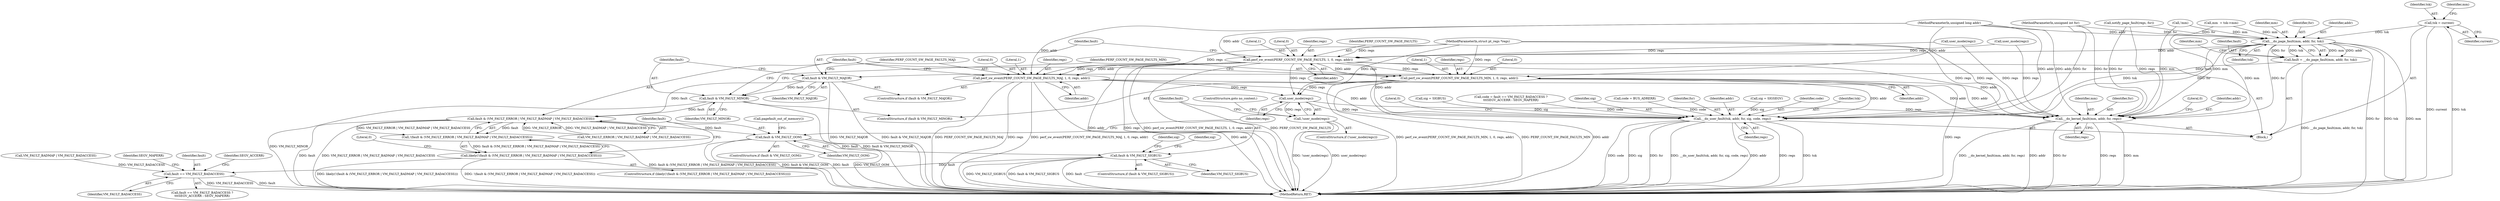 digraph "0_linux_a8b0ca17b80e92faab46ee7179ba9e99ccb61233_6@pointer" {
"1000124" [label="(Call,tsk = current)"];
"1000178" [label="(Call,__do_page_fault(mm, addr, fsr, tsk))"];
"1000176" [label="(Call,fault = __do_page_fault(mm, addr, fsr, tsk))"];
"1000195" [label="(Call,fault & VM_FAULT_MAJOR)"];
"1000206" [label="(Call,fault & VM_FAULT_MINOR)"];
"1000218" [label="(Call,fault & (VM_FAULT_ERROR | VM_FAULT_BADMAP | VM_FAULT_BADACCESS))"];
"1000217" [label="(Call,!(fault & (VM_FAULT_ERROR | VM_FAULT_BADMAP | VM_FAULT_BADACCESS)))"];
"1000216" [label="(Call,likely(!(fault & (VM_FAULT_ERROR | VM_FAULT_BADMAP | VM_FAULT_BADACCESS))))"];
"1000228" [label="(Call,fault & VM_FAULT_OOM)"];
"1000241" [label="(Call,fault & VM_FAULT_SIGBUS)"];
"1000259" [label="(Call,fault == VM_FAULT_BADACCESS)"];
"1000188" [label="(Call,perf_sw_event(PERF_COUNT_SW_PAGE_FAULTS, 1, 0, regs, addr))"];
"1000198" [label="(Call,perf_sw_event(PERF_COUNT_SW_PAGE_FAULTS_MAJ, 1, 0, regs, addr))"];
"1000237" [label="(Call,user_mode(regs))"];
"1000236" [label="(Call,!user_mode(regs))"];
"1000264" [label="(Call,__do_user_fault(tsk, addr, fsr, sig, code, regs))"];
"1000274" [label="(Call,__do_kernel_fault(mm, addr, fsr, regs))"];
"1000209" [label="(Call,perf_sw_event(PERF_COUNT_SW_PAGE_FAULTS_MIN, 1, 0, regs, addr))"];
"1000179" [label="(Identifier,mm)"];
"1000227" [label="(ControlStructure,if (fault & VM_FAULT_OOM))"];
"1000239" [label="(ControlStructure,goto no_context;)"];
"1000193" [label="(Identifier,addr)"];
"1000272" [label="(Literal,0)"];
"1000230" [label="(Identifier,VM_FAULT_OOM)"];
"1000275" [label="(Identifier,mm)"];
"1000209" [label="(Call,perf_sw_event(PERF_COUNT_SW_PAGE_FAULTS_MIN, 1, 0, regs, addr))"];
"1000124" [label="(Call,tsk = current)"];
"1000235" [label="(ControlStructure,if (!user_mode(regs)))"];
"1000194" [label="(ControlStructure,if (fault & VM_FAULT_MAJOR))"];
"1000208" [label="(Identifier,VM_FAULT_MINOR)"];
"1000277" [label="(Identifier,fsr)"];
"1000182" [label="(Identifier,tsk)"];
"1000218" [label="(Call,fault & (VM_FAULT_ERROR | VM_FAULT_BADMAP | VM_FAULT_BADACCESS))"];
"1000190" [label="(Literal,1)"];
"1000126" [label="(Identifier,current)"];
"1000232" [label="(Call,pagefault_out_of_memory())"];
"1000263" [label="(Identifier,SEGV_MAPERR)"];
"1000217" [label="(Call,!(fault & (VM_FAULT_ERROR | VM_FAULT_BADMAP | VM_FAULT_BADACCESS)))"];
"1000260" [label="(Identifier,fault)"];
"1000125" [label="(Identifier,tsk)"];
"1000245" [label="(Call,sig = SIGBUS)"];
"1000262" [label="(Identifier,SEGV_ACCERR)"];
"1000215" [label="(ControlStructure,if (likely(!(fault & (VM_FAULT_ERROR | VM_FAULT_BADMAP | VM_FAULT_BADACCESS)))))"];
"1000127" [label="(Call,mm  = tsk->mm)"];
"1000196" [label="(Identifier,fault)"];
"1000181" [label="(Identifier,fsr)"];
"1000111" [label="(MethodParameterIn,struct pt_regs *regs)"];
"1000261" [label="(Identifier,VM_FAULT_BADACCESS)"];
"1000191" [label="(Literal,0)"];
"1000212" [label="(Literal,0)"];
"1000281" [label="(MethodReturn,RET)"];
"1000195" [label="(Call,fault & VM_FAULT_MAJOR)"];
"1000112" [label="(Block,)"];
"1000237" [label="(Call,user_mode(regs))"];
"1000203" [label="(Identifier,addr)"];
"1000192" [label="(Identifier,regs)"];
"1000205" [label="(ControlStructure,if (fault & VM_FAULT_MINOR))"];
"1000264" [label="(Call,__do_user_fault(tsk, addr, fsr, sig, code, regs))"];
"1000256" [label="(Call,code = fault == VM_FAULT_BADACCESS ?\n\t\t\tSEGV_ACCERR : SEGV_MAPERR)"];
"1000236" [label="(Call,!user_mode(regs))"];
"1000242" [label="(Identifier,fault)"];
"1000202" [label="(Identifier,regs)"];
"1000149" [label="(Call,user_mode(regs))"];
"1000210" [label="(Identifier,PERF_COUNT_SW_PAGE_FAULTS_MIN)"];
"1000109" [label="(MethodParameterIn,unsigned long addr)"];
"1000278" [label="(Identifier,regs)"];
"1000258" [label="(Call,fault == VM_FAULT_BADACCESS ?\n\t\t\tSEGV_ACCERR : SEGV_MAPERR)"];
"1000180" [label="(Identifier,addr)"];
"1000270" [label="(Identifier,regs)"];
"1000201" [label="(Literal,0)"];
"1000268" [label="(Identifier,sig)"];
"1000214" [label="(Identifier,addr)"];
"1000228" [label="(Call,fault & VM_FAULT_OOM)"];
"1000219" [label="(Identifier,fault)"];
"1000229" [label="(Identifier,fault)"];
"1000240" [label="(ControlStructure,if (fault & VM_FAULT_SIGBUS))"];
"1000243" [label="(Identifier,VM_FAULT_SIGBUS)"];
"1000246" [label="(Identifier,sig)"];
"1000248" [label="(Call,code = BUS_ADRERR)"];
"1000189" [label="(Identifier,PERF_COUNT_SW_PAGE_FAULTS)"];
"1000198" [label="(Call,perf_sw_event(PERF_COUNT_SW_PAGE_FAULTS_MAJ, 1, 0, regs, addr))"];
"1000110" [label="(MethodParameterIn,unsigned int fsr)"];
"1000259" [label="(Call,fault == VM_FAULT_BADACCESS)"];
"1000238" [label="(Identifier,regs)"];
"1000119" [label="(Call,notify_page_fault(regs, fsr))"];
"1000280" [label="(Literal,0)"];
"1000267" [label="(Identifier,fsr)"];
"1000206" [label="(Call,fault & VM_FAULT_MINOR)"];
"1000128" [label="(Identifier,mm)"];
"1000211" [label="(Literal,1)"];
"1000241" [label="(Call,fault & VM_FAULT_SIGBUS)"];
"1000266" [label="(Identifier,addr)"];
"1000186" [label="(Identifier,mm)"];
"1000213" [label="(Identifier,regs)"];
"1000226" [label="(Literal,0)"];
"1000274" [label="(Call,__do_kernel_fault(mm, addr, fsr, regs))"];
"1000216" [label="(Call,likely(!(fault & (VM_FAULT_ERROR | VM_FAULT_BADMAP | VM_FAULT_BADACCESS))))"];
"1000178" [label="(Call,__do_page_fault(mm, addr, fsr, tsk))"];
"1000199" [label="(Identifier,PERF_COUNT_SW_PAGE_FAULTS_MAJ)"];
"1000177" [label="(Identifier,fault)"];
"1000188" [label="(Call,perf_sw_event(PERF_COUNT_SW_PAGE_FAULTS, 1, 0, regs, addr))"];
"1000276" [label="(Identifier,addr)"];
"1000220" [label="(Call,VM_FAULT_ERROR | VM_FAULT_BADMAP | VM_FAULT_BADACCESS)"];
"1000200" [label="(Literal,1)"];
"1000207" [label="(Identifier,fault)"];
"1000176" [label="(Call,fault = __do_page_fault(mm, addr, fsr, tsk))"];
"1000253" [label="(Call,sig = SIGSEGV)"];
"1000197" [label="(Identifier,VM_FAULT_MAJOR)"];
"1000222" [label="(Call,VM_FAULT_BADMAP | VM_FAULT_BADACCESS)"];
"1000135" [label="(Call,!mm)"];
"1000168" [label="(Call,user_mode(regs))"];
"1000269" [label="(Identifier,code)"];
"1000254" [label="(Identifier,sig)"];
"1000265" [label="(Identifier,tsk)"];
"1000124" -> "1000112"  [label="AST: "];
"1000124" -> "1000126"  [label="CFG: "];
"1000125" -> "1000124"  [label="AST: "];
"1000126" -> "1000124"  [label="AST: "];
"1000128" -> "1000124"  [label="CFG: "];
"1000124" -> "1000281"  [label="DDG: current"];
"1000124" -> "1000281"  [label="DDG: tsk"];
"1000124" -> "1000178"  [label="DDG: tsk"];
"1000178" -> "1000176"  [label="AST: "];
"1000178" -> "1000182"  [label="CFG: "];
"1000179" -> "1000178"  [label="AST: "];
"1000180" -> "1000178"  [label="AST: "];
"1000181" -> "1000178"  [label="AST: "];
"1000182" -> "1000178"  [label="AST: "];
"1000176" -> "1000178"  [label="CFG: "];
"1000178" -> "1000281"  [label="DDG: fsr"];
"1000178" -> "1000281"  [label="DDG: tsk"];
"1000178" -> "1000281"  [label="DDG: mm"];
"1000178" -> "1000176"  [label="DDG: mm"];
"1000178" -> "1000176"  [label="DDG: addr"];
"1000178" -> "1000176"  [label="DDG: fsr"];
"1000178" -> "1000176"  [label="DDG: tsk"];
"1000135" -> "1000178"  [label="DDG: mm"];
"1000127" -> "1000178"  [label="DDG: mm"];
"1000109" -> "1000178"  [label="DDG: addr"];
"1000119" -> "1000178"  [label="DDG: fsr"];
"1000110" -> "1000178"  [label="DDG: fsr"];
"1000178" -> "1000188"  [label="DDG: addr"];
"1000178" -> "1000264"  [label="DDG: tsk"];
"1000178" -> "1000264"  [label="DDG: fsr"];
"1000178" -> "1000274"  [label="DDG: mm"];
"1000178" -> "1000274"  [label="DDG: fsr"];
"1000176" -> "1000112"  [label="AST: "];
"1000177" -> "1000176"  [label="AST: "];
"1000186" -> "1000176"  [label="CFG: "];
"1000176" -> "1000281"  [label="DDG: __do_page_fault(mm, addr, fsr, tsk)"];
"1000176" -> "1000195"  [label="DDG: fault"];
"1000195" -> "1000194"  [label="AST: "];
"1000195" -> "1000197"  [label="CFG: "];
"1000196" -> "1000195"  [label="AST: "];
"1000197" -> "1000195"  [label="AST: "];
"1000199" -> "1000195"  [label="CFG: "];
"1000207" -> "1000195"  [label="CFG: "];
"1000195" -> "1000281"  [label="DDG: fault & VM_FAULT_MAJOR"];
"1000195" -> "1000281"  [label="DDG: VM_FAULT_MAJOR"];
"1000195" -> "1000206"  [label="DDG: fault"];
"1000195" -> "1000218"  [label="DDG: fault"];
"1000206" -> "1000205"  [label="AST: "];
"1000206" -> "1000208"  [label="CFG: "];
"1000207" -> "1000206"  [label="AST: "];
"1000208" -> "1000206"  [label="AST: "];
"1000210" -> "1000206"  [label="CFG: "];
"1000219" -> "1000206"  [label="CFG: "];
"1000206" -> "1000281"  [label="DDG: fault & VM_FAULT_MINOR"];
"1000206" -> "1000281"  [label="DDG: VM_FAULT_MINOR"];
"1000206" -> "1000218"  [label="DDG: fault"];
"1000218" -> "1000217"  [label="AST: "];
"1000218" -> "1000220"  [label="CFG: "];
"1000219" -> "1000218"  [label="AST: "];
"1000220" -> "1000218"  [label="AST: "];
"1000217" -> "1000218"  [label="CFG: "];
"1000218" -> "1000281"  [label="DDG: fault"];
"1000218" -> "1000281"  [label="DDG: VM_FAULT_ERROR | VM_FAULT_BADMAP | VM_FAULT_BADACCESS"];
"1000218" -> "1000217"  [label="DDG: fault"];
"1000218" -> "1000217"  [label="DDG: VM_FAULT_ERROR | VM_FAULT_BADMAP | VM_FAULT_BADACCESS"];
"1000220" -> "1000218"  [label="DDG: VM_FAULT_ERROR"];
"1000220" -> "1000218"  [label="DDG: VM_FAULT_BADMAP | VM_FAULT_BADACCESS"];
"1000218" -> "1000228"  [label="DDG: fault"];
"1000217" -> "1000216"  [label="AST: "];
"1000216" -> "1000217"  [label="CFG: "];
"1000217" -> "1000281"  [label="DDG: fault & (VM_FAULT_ERROR | VM_FAULT_BADMAP | VM_FAULT_BADACCESS)"];
"1000217" -> "1000216"  [label="DDG: fault & (VM_FAULT_ERROR | VM_FAULT_BADMAP | VM_FAULT_BADACCESS)"];
"1000216" -> "1000215"  [label="AST: "];
"1000226" -> "1000216"  [label="CFG: "];
"1000229" -> "1000216"  [label="CFG: "];
"1000216" -> "1000281"  [label="DDG: likely(!(fault & (VM_FAULT_ERROR | VM_FAULT_BADMAP | VM_FAULT_BADACCESS)))"];
"1000216" -> "1000281"  [label="DDG: !(fault & (VM_FAULT_ERROR | VM_FAULT_BADMAP | VM_FAULT_BADACCESS))"];
"1000228" -> "1000227"  [label="AST: "];
"1000228" -> "1000230"  [label="CFG: "];
"1000229" -> "1000228"  [label="AST: "];
"1000230" -> "1000228"  [label="AST: "];
"1000232" -> "1000228"  [label="CFG: "];
"1000238" -> "1000228"  [label="CFG: "];
"1000228" -> "1000281"  [label="DDG: fault & VM_FAULT_OOM"];
"1000228" -> "1000281"  [label="DDG: fault"];
"1000228" -> "1000281"  [label="DDG: VM_FAULT_OOM"];
"1000228" -> "1000241"  [label="DDG: fault"];
"1000241" -> "1000240"  [label="AST: "];
"1000241" -> "1000243"  [label="CFG: "];
"1000242" -> "1000241"  [label="AST: "];
"1000243" -> "1000241"  [label="AST: "];
"1000246" -> "1000241"  [label="CFG: "];
"1000254" -> "1000241"  [label="CFG: "];
"1000241" -> "1000281"  [label="DDG: fault & VM_FAULT_SIGBUS"];
"1000241" -> "1000281"  [label="DDG: fault"];
"1000241" -> "1000281"  [label="DDG: VM_FAULT_SIGBUS"];
"1000241" -> "1000259"  [label="DDG: fault"];
"1000259" -> "1000258"  [label="AST: "];
"1000259" -> "1000261"  [label="CFG: "];
"1000260" -> "1000259"  [label="AST: "];
"1000261" -> "1000259"  [label="AST: "];
"1000262" -> "1000259"  [label="CFG: "];
"1000263" -> "1000259"  [label="CFG: "];
"1000259" -> "1000281"  [label="DDG: fault"];
"1000259" -> "1000281"  [label="DDG: VM_FAULT_BADACCESS"];
"1000222" -> "1000259"  [label="DDG: VM_FAULT_BADACCESS"];
"1000188" -> "1000112"  [label="AST: "];
"1000188" -> "1000193"  [label="CFG: "];
"1000189" -> "1000188"  [label="AST: "];
"1000190" -> "1000188"  [label="AST: "];
"1000191" -> "1000188"  [label="AST: "];
"1000192" -> "1000188"  [label="AST: "];
"1000193" -> "1000188"  [label="AST: "];
"1000196" -> "1000188"  [label="CFG: "];
"1000188" -> "1000281"  [label="DDG: perf_sw_event(PERF_COUNT_SW_PAGE_FAULTS, 1, 0, regs, addr)"];
"1000188" -> "1000281"  [label="DDG: PERF_COUNT_SW_PAGE_FAULTS"];
"1000188" -> "1000281"  [label="DDG: addr"];
"1000188" -> "1000281"  [label="DDG: regs"];
"1000168" -> "1000188"  [label="DDG: regs"];
"1000149" -> "1000188"  [label="DDG: regs"];
"1000111" -> "1000188"  [label="DDG: regs"];
"1000109" -> "1000188"  [label="DDG: addr"];
"1000188" -> "1000198"  [label="DDG: regs"];
"1000188" -> "1000198"  [label="DDG: addr"];
"1000188" -> "1000209"  [label="DDG: regs"];
"1000188" -> "1000209"  [label="DDG: addr"];
"1000188" -> "1000237"  [label="DDG: regs"];
"1000188" -> "1000264"  [label="DDG: addr"];
"1000188" -> "1000274"  [label="DDG: addr"];
"1000198" -> "1000194"  [label="AST: "];
"1000198" -> "1000203"  [label="CFG: "];
"1000199" -> "1000198"  [label="AST: "];
"1000200" -> "1000198"  [label="AST: "];
"1000201" -> "1000198"  [label="AST: "];
"1000202" -> "1000198"  [label="AST: "];
"1000203" -> "1000198"  [label="AST: "];
"1000219" -> "1000198"  [label="CFG: "];
"1000198" -> "1000281"  [label="DDG: addr"];
"1000198" -> "1000281"  [label="DDG: PERF_COUNT_SW_PAGE_FAULTS_MAJ"];
"1000198" -> "1000281"  [label="DDG: regs"];
"1000198" -> "1000281"  [label="DDG: perf_sw_event(PERF_COUNT_SW_PAGE_FAULTS_MAJ, 1, 0, regs, addr)"];
"1000111" -> "1000198"  [label="DDG: regs"];
"1000109" -> "1000198"  [label="DDG: addr"];
"1000198" -> "1000237"  [label="DDG: regs"];
"1000198" -> "1000264"  [label="DDG: addr"];
"1000198" -> "1000274"  [label="DDG: addr"];
"1000237" -> "1000236"  [label="AST: "];
"1000237" -> "1000238"  [label="CFG: "];
"1000238" -> "1000237"  [label="AST: "];
"1000236" -> "1000237"  [label="CFG: "];
"1000237" -> "1000236"  [label="DDG: regs"];
"1000209" -> "1000237"  [label="DDG: regs"];
"1000111" -> "1000237"  [label="DDG: regs"];
"1000237" -> "1000264"  [label="DDG: regs"];
"1000237" -> "1000274"  [label="DDG: regs"];
"1000236" -> "1000235"  [label="AST: "];
"1000239" -> "1000236"  [label="CFG: "];
"1000242" -> "1000236"  [label="CFG: "];
"1000236" -> "1000281"  [label="DDG: user_mode(regs)"];
"1000236" -> "1000281"  [label="DDG: !user_mode(regs)"];
"1000264" -> "1000112"  [label="AST: "];
"1000264" -> "1000270"  [label="CFG: "];
"1000265" -> "1000264"  [label="AST: "];
"1000266" -> "1000264"  [label="AST: "];
"1000267" -> "1000264"  [label="AST: "];
"1000268" -> "1000264"  [label="AST: "];
"1000269" -> "1000264"  [label="AST: "];
"1000270" -> "1000264"  [label="AST: "];
"1000272" -> "1000264"  [label="CFG: "];
"1000264" -> "1000281"  [label="DDG: tsk"];
"1000264" -> "1000281"  [label="DDG: code"];
"1000264" -> "1000281"  [label="DDG: sig"];
"1000264" -> "1000281"  [label="DDG: fsr"];
"1000264" -> "1000281"  [label="DDG: __do_user_fault(tsk, addr, fsr, sig, code, regs)"];
"1000264" -> "1000281"  [label="DDG: addr"];
"1000264" -> "1000281"  [label="DDG: regs"];
"1000209" -> "1000264"  [label="DDG: addr"];
"1000109" -> "1000264"  [label="DDG: addr"];
"1000110" -> "1000264"  [label="DDG: fsr"];
"1000253" -> "1000264"  [label="DDG: sig"];
"1000245" -> "1000264"  [label="DDG: sig"];
"1000256" -> "1000264"  [label="DDG: code"];
"1000248" -> "1000264"  [label="DDG: code"];
"1000111" -> "1000264"  [label="DDG: regs"];
"1000274" -> "1000112"  [label="AST: "];
"1000274" -> "1000278"  [label="CFG: "];
"1000275" -> "1000274"  [label="AST: "];
"1000276" -> "1000274"  [label="AST: "];
"1000277" -> "1000274"  [label="AST: "];
"1000278" -> "1000274"  [label="AST: "];
"1000280" -> "1000274"  [label="CFG: "];
"1000274" -> "1000281"  [label="DDG: regs"];
"1000274" -> "1000281"  [label="DDG: mm"];
"1000274" -> "1000281"  [label="DDG: __do_kernel_fault(mm, addr, fsr, regs)"];
"1000274" -> "1000281"  [label="DDG: addr"];
"1000274" -> "1000281"  [label="DDG: fsr"];
"1000135" -> "1000274"  [label="DDG: mm"];
"1000127" -> "1000274"  [label="DDG: mm"];
"1000209" -> "1000274"  [label="DDG: addr"];
"1000109" -> "1000274"  [label="DDG: addr"];
"1000119" -> "1000274"  [label="DDG: fsr"];
"1000119" -> "1000274"  [label="DDG: regs"];
"1000110" -> "1000274"  [label="DDG: fsr"];
"1000168" -> "1000274"  [label="DDG: regs"];
"1000149" -> "1000274"  [label="DDG: regs"];
"1000111" -> "1000274"  [label="DDG: regs"];
"1000209" -> "1000205"  [label="AST: "];
"1000209" -> "1000214"  [label="CFG: "];
"1000210" -> "1000209"  [label="AST: "];
"1000211" -> "1000209"  [label="AST: "];
"1000212" -> "1000209"  [label="AST: "];
"1000213" -> "1000209"  [label="AST: "];
"1000214" -> "1000209"  [label="AST: "];
"1000219" -> "1000209"  [label="CFG: "];
"1000209" -> "1000281"  [label="DDG: perf_sw_event(PERF_COUNT_SW_PAGE_FAULTS_MIN, 1, 0, regs, addr)"];
"1000209" -> "1000281"  [label="DDG: PERF_COUNT_SW_PAGE_FAULTS_MIN"];
"1000209" -> "1000281"  [label="DDG: addr"];
"1000209" -> "1000281"  [label="DDG: regs"];
"1000111" -> "1000209"  [label="DDG: regs"];
"1000109" -> "1000209"  [label="DDG: addr"];
}
